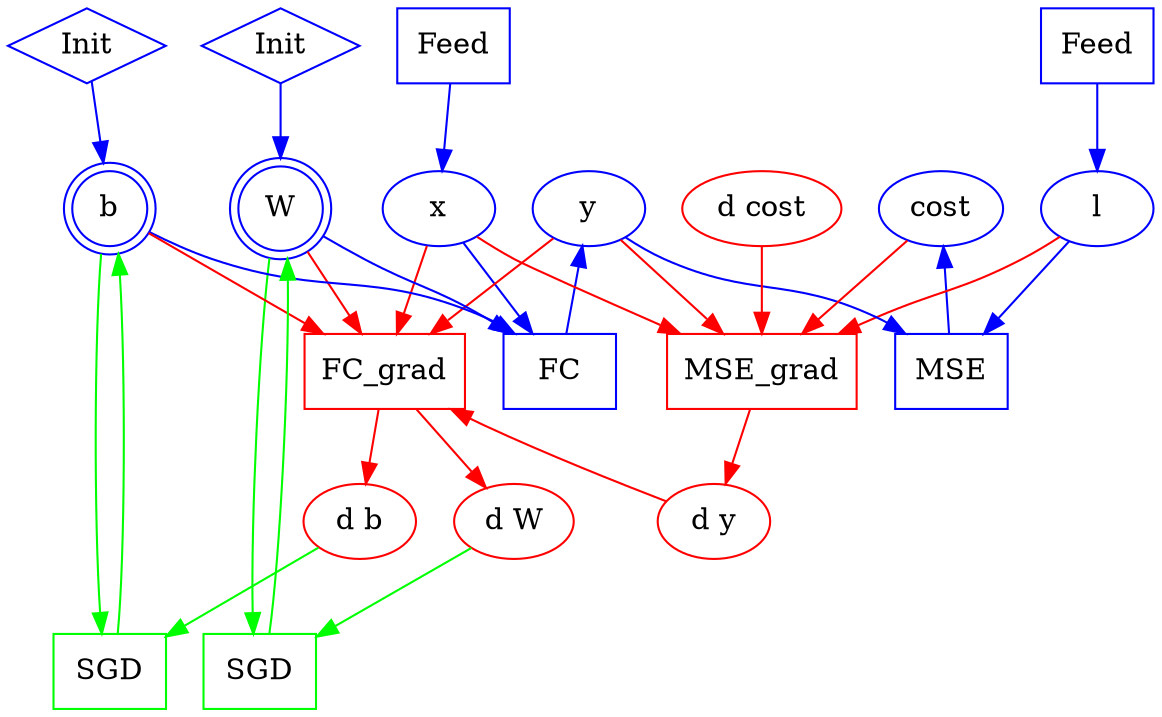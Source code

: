 digraph ImageClassificationGraph {
        ///////// The forward part /////////
        FeedX [label="Feed", color=blue, shape=box];
        FeedY [label="Feed", color=blue, shape=box];
        InitW [label="Init", color=blue, shape=diamond];
        Initb [label="Init", color=blue, shape=diamond];
        FC [label="FC", color=blue, shape=box];
        MSE [label="MSE", color=blue, shape=box];

        x [label="x", color=blue, shape=oval];
        l [label="l", color=blue, shape=oval];
        y [label="y", color=blue, shape=oval];
        W [label="W", color=blue, shape=doublecircle];
        b [label="b", color=blue, shape=doublecircle];
        cost [label="cost", color=blue, shape=oval];

        FeedX -> x -> FC -> y -> MSE -> cost [color=blue];
        FeedY -> l [color=blue];
        InitW -> W [color=blue];
        Initb -> b [color=blue];
        W -> FC [color=blue];
        b -> FC [color=blue];
        l -> MSE [color=blue];

        ////////// The backward part /////////
        MSE_Grad [label="MSE_grad", color=red, shape=box];
        FC_Grad [label="FC_grad", color=red, shape=box];

        d_cost [label="d cost", color=red, shape=oval];
        d_y [label="d y", color=red, shape=oval];
        d_b [label="d b", color=red, shape=oval];
        d_W [label="d W", color=red, shape=oval];

        cost -> MSE_Grad [color=red];
        d_cost -> MSE_Grad [color=red];
        x -> MSE_Grad [color=red];
        l -> MSE_Grad [color=red];
        y -> MSE_Grad -> d_y [color=red];

        x -> FC_Grad [color=red];
        y -> FC_Grad [color=red];
        d_y -> FC_Grad [color=red];
        W -> FC_Grad -> d_W [color=red];
        b -> FC_Grad -> d_b [color=red];

        ////////// The optimizaiton part //////////

        OPT_W [label="SGD", color=green, shape=box];
        OPT_b [label="SGD", color=green, shape=box];

        W -> OPT_W [color=green];
        b -> OPT_b [color=green];
        d_W -> OPT_W -> W [color=green];
        d_b -> OPT_b -> b [color=green];

        ////////// Groupings //////////

        subgraph clusterMSE {
                style=invis;
                MSE;
                MSE_Grad;
        }

        subgraph clusterFC {
                style=invis;
                FC;
                FC_Grad;
        }
}
